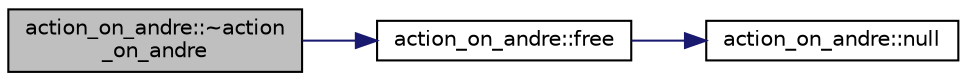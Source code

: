 digraph "action_on_andre::~action_on_andre"
{
  edge [fontname="Helvetica",fontsize="10",labelfontname="Helvetica",labelfontsize="10"];
  node [fontname="Helvetica",fontsize="10",shape=record];
  rankdir="LR";
  Node3 [label="action_on_andre::~action\l_on_andre",height=0.2,width=0.4,color="black", fillcolor="grey75", style="filled", fontcolor="black"];
  Node3 -> Node4 [color="midnightblue",fontsize="10",style="solid",fontname="Helvetica"];
  Node4 [label="action_on_andre::free",height=0.2,width=0.4,color="black", fillcolor="white", style="filled",URL="$da/d32/classaction__on__andre.html#ade5ab62528466047a3400f34e95f67d8"];
  Node4 -> Node5 [color="midnightblue",fontsize="10",style="solid",fontname="Helvetica"];
  Node5 [label="action_on_andre::null",height=0.2,width=0.4,color="black", fillcolor="white", style="filled",URL="$da/d32/classaction__on__andre.html#a385e251423cfefdfb7bfeda57be64d8b"];
}
